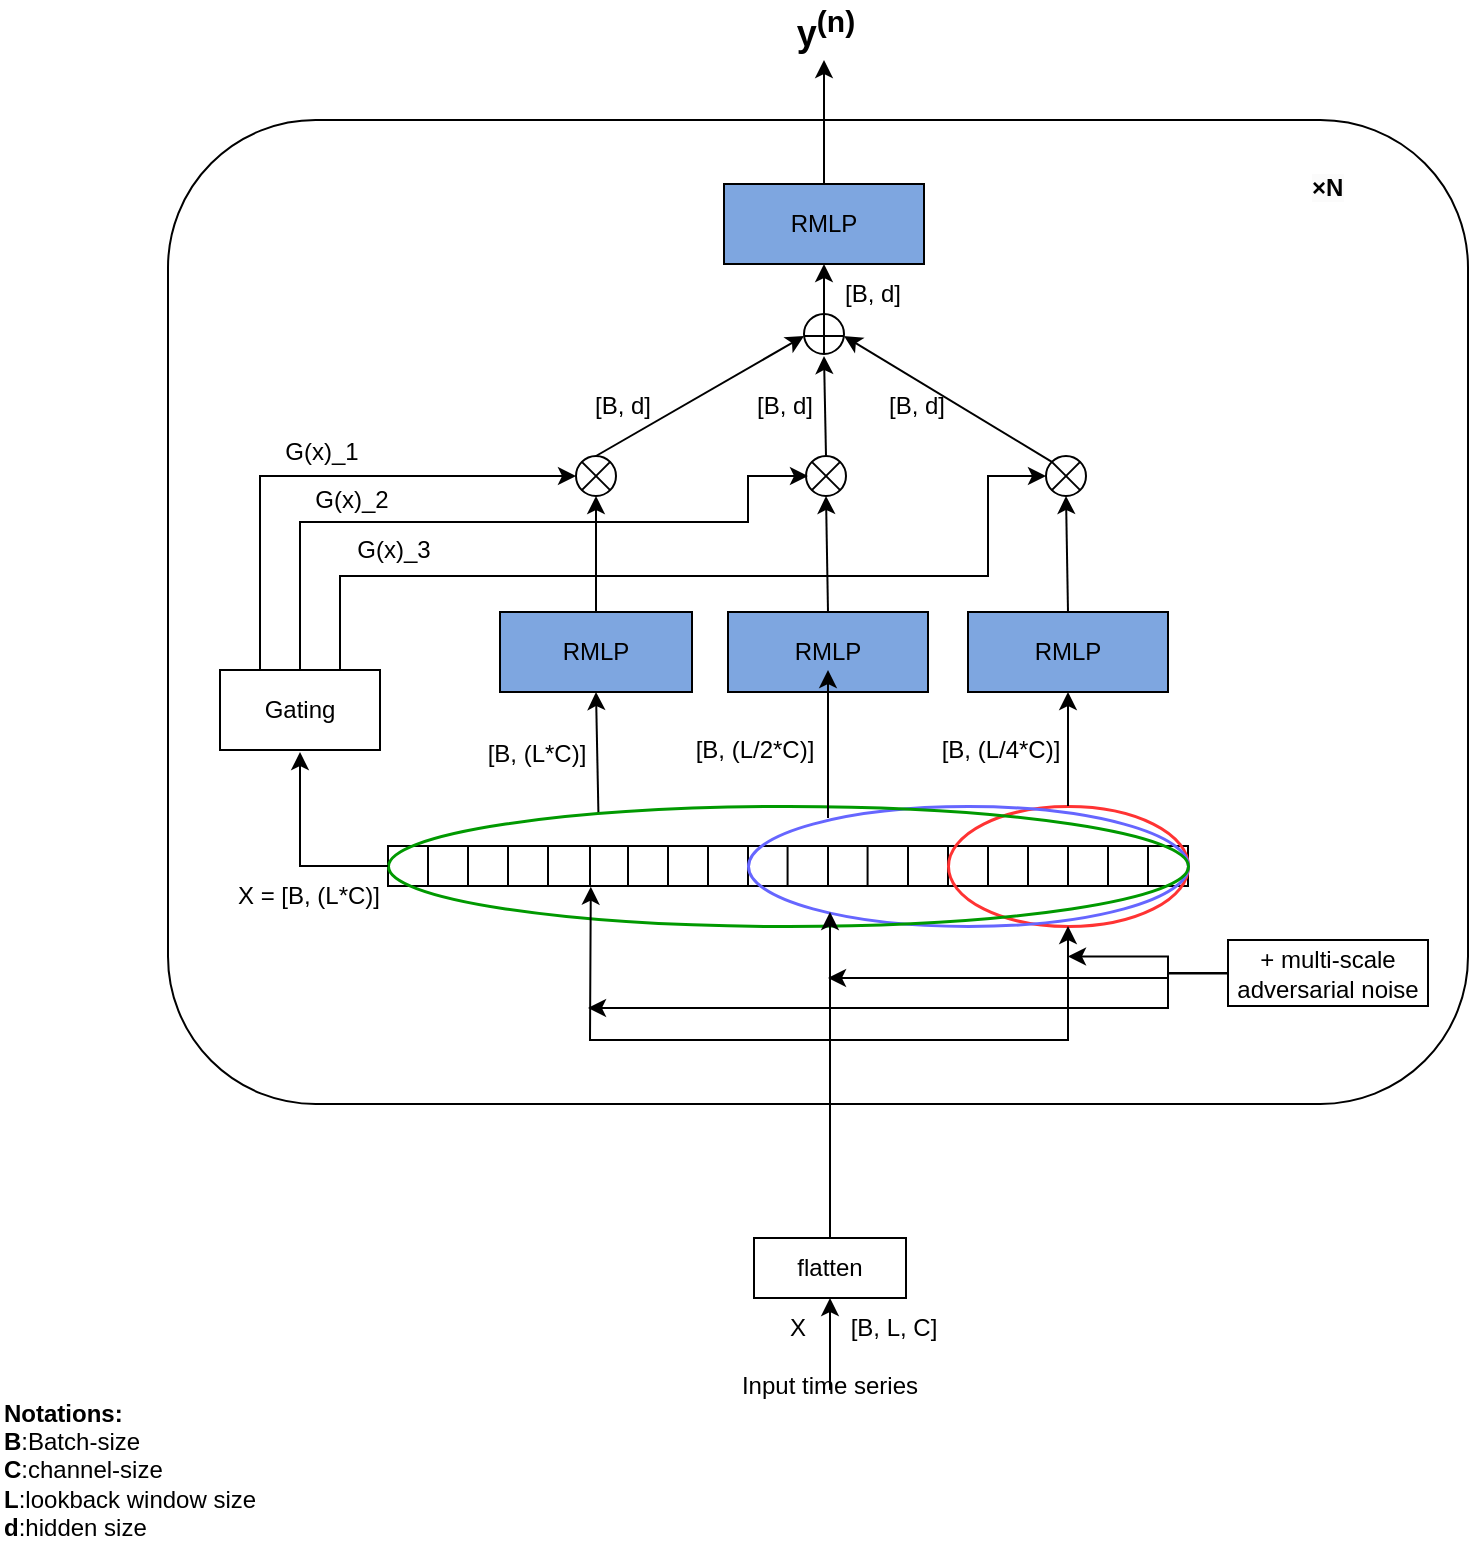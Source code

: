 <mxfile version="22.1.5" type="github">
  <diagram id="mCheTAdoRBEMM2ChDu2A" name="Page-1">
    <mxGraphModel dx="1023" dy="589" grid="1" gridSize="10" guides="1" tooltips="1" connect="1" arrows="1" fold="1" page="1" pageScale="1" pageWidth="827" pageHeight="1169" math="0" shadow="0">
      <root>
        <mxCell id="0" />
        <mxCell id="1" parent="0" />
        <mxCell id="4p1qmTCOK1UH07okr2WW-84" value="" style="rounded=0;whiteSpace=wrap;html=1;" vertex="1" parent="1">
          <mxGeometry x="240" y="443" width="400" height="20" as="geometry" />
        </mxCell>
        <mxCell id="4p1qmTCOK1UH07okr2WW-85" value="" style="endArrow=none;html=1;rounded=0;exitX=0.06;exitY=0.006;exitDx=0;exitDy=0;exitPerimeter=0;entryX=0.06;entryY=1.006;entryDx=0;entryDy=0;entryPerimeter=0;" edge="1" parent="1">
          <mxGeometry width="50" height="50" relative="1" as="geometry">
            <mxPoint x="260.0" y="443.0" as="sourcePoint" />
            <mxPoint x="260.0" y="463.0" as="targetPoint" />
          </mxGeometry>
        </mxCell>
        <mxCell id="4p1qmTCOK1UH07okr2WW-86" value="" style="endArrow=none;html=1;rounded=0;exitX=0.06;exitY=0.006;exitDx=0;exitDy=0;exitPerimeter=0;entryX=0.06;entryY=1.006;entryDx=0;entryDy=0;entryPerimeter=0;" edge="1" parent="1">
          <mxGeometry width="50" height="50" relative="1" as="geometry">
            <mxPoint x="360" y="443" as="sourcePoint" />
            <mxPoint x="360" y="463" as="targetPoint" />
          </mxGeometry>
        </mxCell>
        <mxCell id="4p1qmTCOK1UH07okr2WW-87" value="" style="endArrow=none;html=1;rounded=0;exitX=0.06;exitY=0.006;exitDx=0;exitDy=0;exitPerimeter=0;entryX=0.06;entryY=1.006;entryDx=0;entryDy=0;entryPerimeter=0;" edge="1" parent="1">
          <mxGeometry width="50" height="50" relative="1" as="geometry">
            <mxPoint x="380" y="443" as="sourcePoint" />
            <mxPoint x="380" y="463" as="targetPoint" />
          </mxGeometry>
        </mxCell>
        <mxCell id="4p1qmTCOK1UH07okr2WW-88" value="" style="endArrow=none;html=1;rounded=0;exitX=0.06;exitY=0.006;exitDx=0;exitDy=0;exitPerimeter=0;entryX=0.06;entryY=1.006;entryDx=0;entryDy=0;entryPerimeter=0;" edge="1" parent="1">
          <mxGeometry width="50" height="50" relative="1" as="geometry">
            <mxPoint x="400" y="443" as="sourcePoint" />
            <mxPoint x="400" y="463" as="targetPoint" />
          </mxGeometry>
        </mxCell>
        <mxCell id="4p1qmTCOK1UH07okr2WW-89" value="" style="endArrow=none;html=1;rounded=0;exitX=0.06;exitY=0.006;exitDx=0;exitDy=0;exitPerimeter=0;entryX=0.06;entryY=1.006;entryDx=0;entryDy=0;entryPerimeter=0;" edge="1" parent="1">
          <mxGeometry width="50" height="50" relative="1" as="geometry">
            <mxPoint x="420" y="443" as="sourcePoint" />
            <mxPoint x="420" y="463" as="targetPoint" />
          </mxGeometry>
        </mxCell>
        <mxCell id="4p1qmTCOK1UH07okr2WW-90" value="" style="endArrow=none;html=1;rounded=0;exitX=0.06;exitY=0.006;exitDx=0;exitDy=0;exitPerimeter=0;entryX=0.06;entryY=1.006;entryDx=0;entryDy=0;entryPerimeter=0;" edge="1" parent="1">
          <mxGeometry width="50" height="50" relative="1" as="geometry">
            <mxPoint x="439.79" y="443" as="sourcePoint" />
            <mxPoint x="439.79" y="463" as="targetPoint" />
          </mxGeometry>
        </mxCell>
        <mxCell id="4p1qmTCOK1UH07okr2WW-91" value="" style="endArrow=none;html=1;rounded=0;exitX=0.06;exitY=0.006;exitDx=0;exitDy=0;exitPerimeter=0;entryX=0.06;entryY=1.006;entryDx=0;entryDy=0;entryPerimeter=0;" edge="1" parent="1">
          <mxGeometry width="50" height="50" relative="1" as="geometry">
            <mxPoint x="460" y="443" as="sourcePoint" />
            <mxPoint x="460" y="463" as="targetPoint" />
          </mxGeometry>
        </mxCell>
        <mxCell id="4p1qmTCOK1UH07okr2WW-92" value="" style="endArrow=none;html=1;rounded=0;exitX=0.06;exitY=0.006;exitDx=0;exitDy=0;exitPerimeter=0;entryX=0.06;entryY=1.006;entryDx=0;entryDy=0;entryPerimeter=0;" edge="1" parent="1">
          <mxGeometry width="50" height="50" relative="1" as="geometry">
            <mxPoint x="479.79" y="443" as="sourcePoint" />
            <mxPoint x="479.79" y="463" as="targetPoint" />
          </mxGeometry>
        </mxCell>
        <mxCell id="4p1qmTCOK1UH07okr2WW-93" value="" style="endArrow=none;html=1;rounded=0;exitX=0.06;exitY=0.006;exitDx=0;exitDy=0;exitPerimeter=0;entryX=0.06;entryY=1.006;entryDx=0;entryDy=0;entryPerimeter=0;" edge="1" parent="1">
          <mxGeometry width="50" height="50" relative="1" as="geometry">
            <mxPoint x="500" y="443" as="sourcePoint" />
            <mxPoint x="500" y="463" as="targetPoint" />
          </mxGeometry>
        </mxCell>
        <mxCell id="4p1qmTCOK1UH07okr2WW-94" value="" style="endArrow=none;html=1;rounded=0;exitX=0.06;exitY=0.006;exitDx=0;exitDy=0;exitPerimeter=0;entryX=0.06;entryY=1.006;entryDx=0;entryDy=0;entryPerimeter=0;" edge="1" parent="1">
          <mxGeometry width="50" height="50" relative="1" as="geometry">
            <mxPoint x="520" y="443" as="sourcePoint" />
            <mxPoint x="520" y="463" as="targetPoint" />
          </mxGeometry>
        </mxCell>
        <mxCell id="4p1qmTCOK1UH07okr2WW-95" value="" style="endArrow=none;html=1;rounded=0;exitX=0.06;exitY=0.006;exitDx=0;exitDy=0;exitPerimeter=0;entryX=0.06;entryY=1.006;entryDx=0;entryDy=0;entryPerimeter=0;" edge="1" parent="1">
          <mxGeometry width="50" height="50" relative="1" as="geometry">
            <mxPoint x="560" y="443" as="sourcePoint" />
            <mxPoint x="560" y="463" as="targetPoint" />
          </mxGeometry>
        </mxCell>
        <mxCell id="4p1qmTCOK1UH07okr2WW-96" value="" style="endArrow=none;html=1;rounded=0;exitX=0.06;exitY=0.006;exitDx=0;exitDy=0;exitPerimeter=0;entryX=0.06;entryY=1.006;entryDx=0;entryDy=0;entryPerimeter=0;" edge="1" parent="1">
          <mxGeometry width="50" height="50" relative="1" as="geometry">
            <mxPoint x="540" y="443" as="sourcePoint" />
            <mxPoint x="540" y="463" as="targetPoint" />
          </mxGeometry>
        </mxCell>
        <mxCell id="4p1qmTCOK1UH07okr2WW-97" value="" style="endArrow=none;html=1;rounded=0;exitX=0.06;exitY=0.006;exitDx=0;exitDy=0;exitPerimeter=0;entryX=0.06;entryY=1.006;entryDx=0;entryDy=0;entryPerimeter=0;" edge="1" parent="1">
          <mxGeometry width="50" height="50" relative="1" as="geometry">
            <mxPoint x="580" y="443" as="sourcePoint" />
            <mxPoint x="580" y="463" as="targetPoint" />
          </mxGeometry>
        </mxCell>
        <mxCell id="4p1qmTCOK1UH07okr2WW-98" value="" style="endArrow=none;html=1;rounded=0;exitX=0.06;exitY=0.006;exitDx=0;exitDy=0;exitPerimeter=0;entryX=0.06;entryY=1.006;entryDx=0;entryDy=0;entryPerimeter=0;" edge="1" parent="1">
          <mxGeometry width="50" height="50" relative="1" as="geometry">
            <mxPoint x="600" y="443" as="sourcePoint" />
            <mxPoint x="600" y="463" as="targetPoint" />
          </mxGeometry>
        </mxCell>
        <mxCell id="4p1qmTCOK1UH07okr2WW-99" value="" style="endArrow=none;html=1;rounded=0;exitX=0.06;exitY=0.006;exitDx=0;exitDy=0;exitPerimeter=0;entryX=0.06;entryY=1.006;entryDx=0;entryDy=0;entryPerimeter=0;" edge="1" parent="1">
          <mxGeometry width="50" height="50" relative="1" as="geometry">
            <mxPoint x="620" y="443" as="sourcePoint" />
            <mxPoint x="620" y="463" as="targetPoint" />
          </mxGeometry>
        </mxCell>
        <mxCell id="4p1qmTCOK1UH07okr2WW-100" value="" style="ellipse;whiteSpace=wrap;html=1;fillColor=none;strokeColor=#FF3333;strokeWidth=1.5;" vertex="1" parent="1">
          <mxGeometry x="520" y="423" width="120" height="60" as="geometry" />
        </mxCell>
        <mxCell id="4p1qmTCOK1UH07okr2WW-101" value="" style="ellipse;whiteSpace=wrap;html=1;fillColor=none;strokeColor=#6666FF;strokeWidth=1.5;" vertex="1" parent="1">
          <mxGeometry x="420" y="423" width="220" height="60" as="geometry" />
        </mxCell>
        <mxCell id="4p1qmTCOK1UH07okr2WW-102" value="" style="ellipse;whiteSpace=wrap;html=1;fillColor=none;strokeColor=#009900;strokeWidth=1.5;" vertex="1" parent="1">
          <mxGeometry x="240" y="423" width="400" height="60" as="geometry" />
        </mxCell>
        <mxCell id="4p1qmTCOK1UH07okr2WW-103" value="RMLP" style="rounded=0;whiteSpace=wrap;html=1;fillColor=#7EA6E0;" vertex="1" parent="1">
          <mxGeometry x="296" y="326" width="96" height="40" as="geometry" />
        </mxCell>
        <mxCell id="4p1qmTCOK1UH07okr2WW-104" value="RMLP" style="rounded=0;whiteSpace=wrap;html=1;fillColor=#7EA6E0;" vertex="1" parent="1">
          <mxGeometry x="410" y="326" width="100" height="40" as="geometry" />
        </mxCell>
        <mxCell id="4p1qmTCOK1UH07okr2WW-105" value="RMLP" style="rounded=0;whiteSpace=wrap;html=1;fillColor=#7EA6E0;" vertex="1" parent="1">
          <mxGeometry x="530" y="326" width="100" height="40" as="geometry" />
        </mxCell>
        <mxCell id="4p1qmTCOK1UH07okr2WW-106" value="" style="endArrow=classic;html=1;rounded=0;exitX=0.263;exitY=0.051;exitDx=0;exitDy=0;entryX=0.5;entryY=1;entryDx=0;entryDy=0;exitPerimeter=0;" edge="1" parent="1" source="4p1qmTCOK1UH07okr2WW-102" target="4p1qmTCOK1UH07okr2WW-103">
          <mxGeometry width="50" height="50" relative="1" as="geometry">
            <mxPoint x="390" y="347" as="sourcePoint" />
            <mxPoint x="440" y="297" as="targetPoint" />
          </mxGeometry>
        </mxCell>
        <mxCell id="4p1qmTCOK1UH07okr2WW-107" value="" style="endArrow=classic;html=1;rounded=0;entryX=0.5;entryY=1;entryDx=0;entryDy=0;exitX=0.55;exitY=0.283;exitDx=0;exitDy=0;exitPerimeter=0;" edge="1" parent="1">
          <mxGeometry width="50" height="50" relative="1" as="geometry">
            <mxPoint x="460" y="428.98" as="sourcePoint" />
            <mxPoint x="460" y="355" as="targetPoint" />
          </mxGeometry>
        </mxCell>
        <mxCell id="4p1qmTCOK1UH07okr2WW-108" value="" style="endArrow=classic;html=1;rounded=0;exitX=0.5;exitY=0;exitDx=0;exitDy=0;entryX=0.5;entryY=1;entryDx=0;entryDy=0;" edge="1" parent="1" source="4p1qmTCOK1UH07okr2WW-100" target="4p1qmTCOK1UH07okr2WW-105">
          <mxGeometry width="50" height="50" relative="1" as="geometry">
            <mxPoint x="570" y="331.5" as="sourcePoint" />
            <mxPoint x="574" y="222.5" as="targetPoint" />
          </mxGeometry>
        </mxCell>
        <mxCell id="4p1qmTCOK1UH07okr2WW-109" value="Gating" style="rounded=0;whiteSpace=wrap;html=1;" vertex="1" parent="1">
          <mxGeometry x="156" y="355" width="80" height="40" as="geometry" />
        </mxCell>
        <mxCell id="4p1qmTCOK1UH07okr2WW-110" value="" style="endArrow=classic;html=1;rounded=0;exitX=0;exitY=0.5;exitDx=0;exitDy=0;entryX=0.5;entryY=1;entryDx=0;entryDy=0;" edge="1" parent="1" source="4p1qmTCOK1UH07okr2WW-84">
          <mxGeometry width="50" height="50" relative="1" as="geometry">
            <mxPoint x="340" y="438" as="sourcePoint" />
            <mxPoint x="196" y="396" as="targetPoint" />
            <Array as="points">
              <mxPoint x="196" y="453" />
            </Array>
          </mxGeometry>
        </mxCell>
        <mxCell id="4p1qmTCOK1UH07okr2WW-111" value="" style="ellipse;whiteSpace=wrap;html=1;aspect=fixed;fillColor=none;" vertex="1" parent="1">
          <mxGeometry x="334" y="248" width="20" height="20" as="geometry" />
        </mxCell>
        <mxCell id="4p1qmTCOK1UH07okr2WW-112" value="" style="endArrow=none;html=1;rounded=0;exitX=0;exitY=1;exitDx=0;exitDy=0;entryX=1;entryY=0;entryDx=0;entryDy=0;" edge="1" parent="1" source="4p1qmTCOK1UH07okr2WW-111" target="4p1qmTCOK1UH07okr2WW-111">
          <mxGeometry width="50" height="50" relative="1" as="geometry">
            <mxPoint x="337.653" y="272.877" as="sourcePoint" />
            <mxPoint x="360.35" y="253.12" as="targetPoint" />
          </mxGeometry>
        </mxCell>
        <mxCell id="4p1qmTCOK1UH07okr2WW-113" value="" style="endArrow=none;html=1;rounded=0;exitX=0;exitY=0;exitDx=0;exitDy=0;entryX=1;entryY=1;entryDx=0;entryDy=0;" edge="1" parent="1" source="4p1qmTCOK1UH07okr2WW-111" target="4p1qmTCOK1UH07okr2WW-111">
          <mxGeometry width="50" height="50" relative="1" as="geometry">
            <mxPoint x="348" y="284" as="sourcePoint" />
            <mxPoint x="371" y="264" as="targetPoint" />
          </mxGeometry>
        </mxCell>
        <mxCell id="4p1qmTCOK1UH07okr2WW-114" value="" style="ellipse;whiteSpace=wrap;html=1;aspect=fixed;fillColor=none;" vertex="1" parent="1">
          <mxGeometry x="449" y="248" width="20" height="20" as="geometry" />
        </mxCell>
        <mxCell id="4p1qmTCOK1UH07okr2WW-115" value="" style="endArrow=none;html=1;rounded=0;exitX=0;exitY=1;exitDx=0;exitDy=0;entryX=1;entryY=0;entryDx=0;entryDy=0;" edge="1" parent="1" source="4p1qmTCOK1UH07okr2WW-114" target="4p1qmTCOK1UH07okr2WW-114">
          <mxGeometry width="50" height="50" relative="1" as="geometry">
            <mxPoint x="422.653" y="282.877" as="sourcePoint" />
            <mxPoint x="445.35" y="263.12" as="targetPoint" />
          </mxGeometry>
        </mxCell>
        <mxCell id="4p1qmTCOK1UH07okr2WW-116" value="" style="endArrow=none;html=1;rounded=0;exitX=0;exitY=0;exitDx=0;exitDy=0;entryX=1;entryY=1;entryDx=0;entryDy=0;" edge="1" parent="1" source="4p1qmTCOK1UH07okr2WW-114" target="4p1qmTCOK1UH07okr2WW-114">
          <mxGeometry width="50" height="50" relative="1" as="geometry">
            <mxPoint x="433" y="294" as="sourcePoint" />
            <mxPoint x="456" y="274" as="targetPoint" />
          </mxGeometry>
        </mxCell>
        <mxCell id="4p1qmTCOK1UH07okr2WW-117" value="" style="ellipse;whiteSpace=wrap;html=1;aspect=fixed;fillColor=none;" vertex="1" parent="1">
          <mxGeometry x="569" y="248" width="20" height="20" as="geometry" />
        </mxCell>
        <mxCell id="4p1qmTCOK1UH07okr2WW-118" value="" style="endArrow=none;html=1;rounded=0;exitX=0;exitY=1;exitDx=0;exitDy=0;entryX=1;entryY=0;entryDx=0;entryDy=0;" edge="1" parent="1" source="4p1qmTCOK1UH07okr2WW-117" target="4p1qmTCOK1UH07okr2WW-117">
          <mxGeometry width="50" height="50" relative="1" as="geometry">
            <mxPoint x="572.653" y="272.877" as="sourcePoint" />
            <mxPoint x="595.35" y="253.12" as="targetPoint" />
          </mxGeometry>
        </mxCell>
        <mxCell id="4p1qmTCOK1UH07okr2WW-119" value="" style="endArrow=none;html=1;rounded=0;exitX=0;exitY=0;exitDx=0;exitDy=0;entryX=1;entryY=1;entryDx=0;entryDy=0;" edge="1" parent="1" source="4p1qmTCOK1UH07okr2WW-117" target="4p1qmTCOK1UH07okr2WW-117">
          <mxGeometry width="50" height="50" relative="1" as="geometry">
            <mxPoint x="583" y="284" as="sourcePoint" />
            <mxPoint x="606" y="264" as="targetPoint" />
          </mxGeometry>
        </mxCell>
        <mxCell id="4p1qmTCOK1UH07okr2WW-120" value="" style="endArrow=classic;html=1;rounded=0;entryX=0;entryY=0.5;entryDx=0;entryDy=0;exitX=0.25;exitY=0;exitDx=0;exitDy=0;" edge="1" parent="1" source="4p1qmTCOK1UH07okr2WW-109" target="4p1qmTCOK1UH07okr2WW-111">
          <mxGeometry width="50" height="50" relative="1" as="geometry">
            <mxPoint x="176" y="350" as="sourcePoint" />
            <mxPoint x="270" y="238" as="targetPoint" />
            <Array as="points">
              <mxPoint x="176" y="258" />
            </Array>
          </mxGeometry>
        </mxCell>
        <mxCell id="4p1qmTCOK1UH07okr2WW-121" value="" style="endArrow=classic;html=1;rounded=0;exitX=0.5;exitY=0;exitDx=0;exitDy=0;entryX=0.5;entryY=1;entryDx=0;entryDy=0;" edge="1" parent="1" source="4p1qmTCOK1UH07okr2WW-103" target="4p1qmTCOK1UH07okr2WW-111">
          <mxGeometry width="50" height="50" relative="1" as="geometry">
            <mxPoint x="370" y="306" as="sourcePoint" />
            <mxPoint x="420" y="266" as="targetPoint" />
          </mxGeometry>
        </mxCell>
        <mxCell id="4p1qmTCOK1UH07okr2WW-122" value="" style="endArrow=classic;html=1;rounded=0;exitX=0.5;exitY=0;exitDx=0;exitDy=0;entryX=0.5;entryY=1;entryDx=0;entryDy=0;" edge="1" parent="1" source="4p1qmTCOK1UH07okr2WW-104" target="4p1qmTCOK1UH07okr2WW-114">
          <mxGeometry width="50" height="50" relative="1" as="geometry">
            <mxPoint x="330" y="246" as="sourcePoint" />
            <mxPoint x="380" y="196" as="targetPoint" />
          </mxGeometry>
        </mxCell>
        <mxCell id="4p1qmTCOK1UH07okr2WW-123" value="" style="endArrow=classic;html=1;rounded=0;exitX=0.5;exitY=0;exitDx=0;exitDy=0;entryX=0.5;entryY=1;entryDx=0;entryDy=0;" edge="1" parent="1" source="4p1qmTCOK1UH07okr2WW-105" target="4p1qmTCOK1UH07okr2WW-117">
          <mxGeometry width="50" height="50" relative="1" as="geometry">
            <mxPoint x="480" y="323" as="sourcePoint" />
            <mxPoint x="480" y="266" as="targetPoint" />
          </mxGeometry>
        </mxCell>
        <mxCell id="4p1qmTCOK1UH07okr2WW-124" value="" style="endArrow=classic;html=1;rounded=0;exitX=0.5;exitY=0;exitDx=0;exitDy=0;" edge="1" parent="1" source="4p1qmTCOK1UH07okr2WW-109">
          <mxGeometry width="50" height="50" relative="1" as="geometry">
            <mxPoint x="196" y="368" as="sourcePoint" />
            <mxPoint x="450" y="258" as="targetPoint" />
            <Array as="points">
              <mxPoint x="196" y="281" />
              <mxPoint x="420" y="281" />
              <mxPoint x="420" y="258" />
            </Array>
          </mxGeometry>
        </mxCell>
        <mxCell id="4p1qmTCOK1UH07okr2WW-125" value="" style="endArrow=classic;html=1;rounded=0;entryX=0;entryY=0.5;entryDx=0;entryDy=0;exitX=0.75;exitY=0;exitDx=0;exitDy=0;" edge="1" parent="1" source="4p1qmTCOK1UH07okr2WW-109" target="4p1qmTCOK1UH07okr2WW-117">
          <mxGeometry width="50" height="50" relative="1" as="geometry">
            <mxPoint x="220" y="350" as="sourcePoint" />
            <mxPoint x="470" y="268" as="targetPoint" />
            <Array as="points">
              <mxPoint x="216" y="308" />
              <mxPoint x="540" y="308" />
              <mxPoint x="540" y="258" />
            </Array>
          </mxGeometry>
        </mxCell>
        <mxCell id="4p1qmTCOK1UH07okr2WW-172" style="edgeStyle=orthogonalEdgeStyle;rounded=0;orthogonalLoop=1;jettySize=auto;html=1;entryX=0.5;entryY=1;entryDx=0;entryDy=0;" edge="1" parent="1" source="4p1qmTCOK1UH07okr2WW-126" target="4p1qmTCOK1UH07okr2WW-170">
          <mxGeometry relative="1" as="geometry" />
        </mxCell>
        <mxCell id="4p1qmTCOK1UH07okr2WW-126" value="" style="ellipse;whiteSpace=wrap;html=1;aspect=fixed;fillColor=none;direction=east;flipH=1;flipV=1;" vertex="1" parent="1">
          <mxGeometry x="448" y="177" width="20" height="20" as="geometry" />
        </mxCell>
        <mxCell id="4p1qmTCOK1UH07okr2WW-127" value="" style="endArrow=none;html=1;rounded=0;exitX=0;exitY=0.5;exitDx=0;exitDy=0;entryX=1;entryY=0.5;entryDx=0;entryDy=0;" edge="1" parent="1">
          <mxGeometry width="50" height="50" relative="1" as="geometry">
            <mxPoint x="448" y="188" as="sourcePoint" />
            <mxPoint x="468" y="188" as="targetPoint" />
          </mxGeometry>
        </mxCell>
        <mxCell id="4p1qmTCOK1UH07okr2WW-128" value="" style="endArrow=none;html=1;rounded=0;exitX=0.5;exitY=0;exitDx=0;exitDy=0;entryX=0.5;entryY=1;entryDx=0;entryDy=0;" edge="1" parent="1" source="4p1qmTCOK1UH07okr2WW-126" target="4p1qmTCOK1UH07okr2WW-126">
          <mxGeometry width="50" height="50" relative="1" as="geometry">
            <mxPoint x="454" y="161.0" as="sourcePoint" />
            <mxPoint x="431" y="181.0" as="targetPoint" />
          </mxGeometry>
        </mxCell>
        <mxCell id="4p1qmTCOK1UH07okr2WW-129" value="" style="endArrow=classic;html=1;rounded=0;exitX=0.5;exitY=0;exitDx=0;exitDy=0;entryX=0;entryY=0.5;entryDx=0;entryDy=0;" edge="1" parent="1" source="4p1qmTCOK1UH07okr2WW-111">
          <mxGeometry width="50" height="50" relative="1" as="geometry">
            <mxPoint x="350" y="208" as="sourcePoint" />
            <mxPoint x="448" y="188" as="targetPoint" />
          </mxGeometry>
        </mxCell>
        <mxCell id="4p1qmTCOK1UH07okr2WW-130" value="" style="endArrow=classic;html=1;rounded=0;exitX=0.5;exitY=0;exitDx=0;exitDy=0;entryX=0.5;entryY=1;entryDx=0;entryDy=0;" edge="1" parent="1" source="4p1qmTCOK1UH07okr2WW-114">
          <mxGeometry width="50" height="50" relative="1" as="geometry">
            <mxPoint x="485" y="238" as="sourcePoint" />
            <mxPoint x="458" y="198" as="targetPoint" />
          </mxGeometry>
        </mxCell>
        <mxCell id="4p1qmTCOK1UH07okr2WW-131" style="edgeStyle=orthogonalEdgeStyle;rounded=0;orthogonalLoop=1;jettySize=auto;html=1;entryX=0.5;entryY=1;entryDx=0;entryDy=0;" edge="1" parent="1" target="4p1qmTCOK1UH07okr2WW-138">
          <mxGeometry relative="1" as="geometry">
            <mxPoint x="461" y="715" as="sourcePoint" />
            <mxPoint x="370" y="709" as="targetPoint" />
            <Array as="points">
              <mxPoint x="461" y="705" />
              <mxPoint x="461" y="705" />
            </Array>
          </mxGeometry>
        </mxCell>
        <mxCell id="4p1qmTCOK1UH07okr2WW-133" value="X" style="text;html=1;strokeColor=none;fillColor=none;align=center;verticalAlign=middle;whiteSpace=wrap;rounded=0;" vertex="1" parent="1">
          <mxGeometry x="435" y="669" width="20" height="30" as="geometry" />
        </mxCell>
        <mxCell id="4p1qmTCOK1UH07okr2WW-134" value="[B, L, C]" style="text;html=1;strokeColor=none;fillColor=none;align=center;verticalAlign=middle;whiteSpace=wrap;rounded=0;" vertex="1" parent="1">
          <mxGeometry x="468" y="669" width="50" height="30" as="geometry" />
        </mxCell>
        <mxCell id="4p1qmTCOK1UH07okr2WW-138" value="flatten" style="rounded=0;whiteSpace=wrap;html=1;" vertex="1" parent="1">
          <mxGeometry x="423" y="639" width="76" height="30" as="geometry" />
        </mxCell>
        <mxCell id="4p1qmTCOK1UH07okr2WW-141" value="" style="endArrow=classic;html=1;rounded=0;entryX=0.266;entryY=0.922;entryDx=0;entryDy=0;entryPerimeter=0;exitX=0.5;exitY=0;exitDx=0;exitDy=0;" edge="1" parent="1" source="4p1qmTCOK1UH07okr2WW-138">
          <mxGeometry width="50" height="50" relative="1" as="geometry">
            <mxPoint x="490" y="590" as="sourcePoint" />
            <mxPoint x="341.4" y="463.32" as="targetPoint" />
            <Array as="points">
              <mxPoint x="461" y="540" />
              <mxPoint x="341" y="540" />
            </Array>
          </mxGeometry>
        </mxCell>
        <mxCell id="4p1qmTCOK1UH07okr2WW-142" value="" style="endArrow=classic;html=1;rounded=0;exitX=0.5;exitY=0;exitDx=0;exitDy=0;" edge="1" parent="1" source="4p1qmTCOK1UH07okr2WW-138">
          <mxGeometry width="50" height="50" relative="1" as="geometry">
            <mxPoint x="480" y="570" as="sourcePoint" />
            <mxPoint x="461" y="476" as="targetPoint" />
          </mxGeometry>
        </mxCell>
        <mxCell id="4p1qmTCOK1UH07okr2WW-143" value="" style="endArrow=classic;html=1;rounded=0;entryX=0.5;entryY=1;entryDx=0;entryDy=0;exitX=0.5;exitY=0;exitDx=0;exitDy=0;" edge="1" parent="1" source="4p1qmTCOK1UH07okr2WW-138" target="4p1qmTCOK1UH07okr2WW-100">
          <mxGeometry width="50" height="50" relative="1" as="geometry">
            <mxPoint x="470" y="570" as="sourcePoint" />
            <mxPoint x="570" y="467" as="targetPoint" />
            <Array as="points">
              <mxPoint x="461" y="540" />
              <mxPoint x="580" y="540" />
            </Array>
          </mxGeometry>
        </mxCell>
        <mxCell id="4p1qmTCOK1UH07okr2WW-144" value="" style="endArrow=none;html=1;rounded=0;exitX=0.06;exitY=0.006;exitDx=0;exitDy=0;exitPerimeter=0;entryX=0.06;entryY=1.006;entryDx=0;entryDy=0;entryPerimeter=0;" edge="1" parent="1">
          <mxGeometry width="50" height="50" relative="1" as="geometry">
            <mxPoint x="341" y="443" as="sourcePoint" />
            <mxPoint x="341" y="463" as="targetPoint" />
          </mxGeometry>
        </mxCell>
        <mxCell id="4p1qmTCOK1UH07okr2WW-145" value="" style="endArrow=none;html=1;rounded=0;exitX=0.06;exitY=0.006;exitDx=0;exitDy=0;exitPerimeter=0;entryX=0.06;entryY=1.006;entryDx=0;entryDy=0;entryPerimeter=0;" edge="1" parent="1">
          <mxGeometry width="50" height="50" relative="1" as="geometry">
            <mxPoint x="320" y="443" as="sourcePoint" />
            <mxPoint x="320" y="463" as="targetPoint" />
          </mxGeometry>
        </mxCell>
        <mxCell id="4p1qmTCOK1UH07okr2WW-146" value="" style="endArrow=none;html=1;rounded=0;exitX=0.06;exitY=0.006;exitDx=0;exitDy=0;exitPerimeter=0;entryX=0.06;entryY=1.006;entryDx=0;entryDy=0;entryPerimeter=0;" edge="1" parent="1">
          <mxGeometry width="50" height="50" relative="1" as="geometry">
            <mxPoint x="300" y="443" as="sourcePoint" />
            <mxPoint x="300" y="463" as="targetPoint" />
          </mxGeometry>
        </mxCell>
        <mxCell id="4p1qmTCOK1UH07okr2WW-147" value="" style="endArrow=none;html=1;rounded=0;exitX=0.06;exitY=0.006;exitDx=0;exitDy=0;exitPerimeter=0;entryX=0.06;entryY=1.006;entryDx=0;entryDy=0;entryPerimeter=0;" edge="1" parent="1">
          <mxGeometry width="50" height="50" relative="1" as="geometry">
            <mxPoint x="280" y="443" as="sourcePoint" />
            <mxPoint x="280" y="463" as="targetPoint" />
          </mxGeometry>
        </mxCell>
        <mxCell id="4p1qmTCOK1UH07okr2WW-148" value="[B, (L*C)]" style="text;html=1;strokeColor=none;fillColor=none;align=center;verticalAlign=middle;whiteSpace=wrap;rounded=0;" vertex="1" parent="1">
          <mxGeometry x="275" y="382" width="79" height="30" as="geometry" />
        </mxCell>
        <mxCell id="4p1qmTCOK1UH07okr2WW-149" value="[B, (L/2*C)]" style="text;html=1;strokeColor=none;fillColor=none;align=center;verticalAlign=middle;whiteSpace=wrap;rounded=0;" vertex="1" parent="1">
          <mxGeometry x="376" y="380" width="95" height="30" as="geometry" />
        </mxCell>
        <mxCell id="4p1qmTCOK1UH07okr2WW-150" style="edgeStyle=orthogonalEdgeStyle;rounded=0;orthogonalLoop=1;jettySize=auto;html=1;exitX=0.5;exitY=1;exitDx=0;exitDy=0;" edge="1" parent="1" source="4p1qmTCOK1UH07okr2WW-103" target="4p1qmTCOK1UH07okr2WW-103">
          <mxGeometry relative="1" as="geometry" />
        </mxCell>
        <mxCell id="4p1qmTCOK1UH07okr2WW-151" value="&lt;b&gt;Notations:&lt;/b&gt;&lt;br&gt;&lt;b&gt;B&lt;/b&gt;:Batch-size&lt;br&gt;&lt;b&gt;C&lt;/b&gt;:channel-size&lt;br&gt;&lt;b&gt;L&lt;/b&gt;:lookback window size&lt;br&gt;&lt;b&gt;d&lt;/b&gt;:hidden size" style="text;html=1;strokeColor=none;fillColor=none;align=left;verticalAlign=middle;whiteSpace=wrap;rounded=0;" vertex="1" parent="1">
          <mxGeometry x="46" y="740" width="134" height="30" as="geometry" />
        </mxCell>
        <mxCell id="4p1qmTCOK1UH07okr2WW-153" value="Input time series" style="text;html=1;strokeColor=none;fillColor=none;align=center;verticalAlign=middle;whiteSpace=wrap;rounded=0;" vertex="1" parent="1">
          <mxGeometry x="376" y="698" width="170" height="30" as="geometry" />
        </mxCell>
        <mxCell id="4p1qmTCOK1UH07okr2WW-154" value="[B, d]" style="text;html=1;strokeColor=none;fillColor=none;align=center;verticalAlign=middle;whiteSpace=wrap;rounded=0;" vertex="1" parent="1">
          <mxGeometry x="341" y="208" width="33" height="30" as="geometry" />
        </mxCell>
        <mxCell id="4p1qmTCOK1UH07okr2WW-155" value="[B, d]" style="text;html=1;strokeColor=none;fillColor=none;align=center;verticalAlign=middle;whiteSpace=wrap;rounded=0;" vertex="1" parent="1">
          <mxGeometry x="422" y="208" width="33" height="30" as="geometry" />
        </mxCell>
        <mxCell id="4p1qmTCOK1UH07okr2WW-156" value="[B, d]" style="text;html=1;strokeColor=none;fillColor=none;align=center;verticalAlign=middle;whiteSpace=wrap;rounded=0;" vertex="1" parent="1">
          <mxGeometry x="488" y="208" width="33" height="30" as="geometry" />
        </mxCell>
        <mxCell id="4p1qmTCOK1UH07okr2WW-157" value="" style="endArrow=classic;html=1;rounded=0;exitX=0;exitY=0;exitDx=0;exitDy=0;entryX=1;entryY=0.5;entryDx=0;entryDy=0;" edge="1" parent="1" source="4p1qmTCOK1UH07okr2WW-117">
          <mxGeometry width="50" height="50" relative="1" as="geometry">
            <mxPoint x="410" y="198" as="sourcePoint" />
            <mxPoint x="468" y="188" as="targetPoint" />
          </mxGeometry>
        </mxCell>
        <mxCell id="4p1qmTCOK1UH07okr2WW-158" value="X = [B, (L*C)]" style="text;html=1;strokeColor=none;fillColor=none;align=center;verticalAlign=middle;whiteSpace=wrap;rounded=0;" vertex="1" parent="1">
          <mxGeometry x="161" y="453" width="79" height="30" as="geometry" />
        </mxCell>
        <mxCell id="4p1qmTCOK1UH07okr2WW-159" value="G(x)_1" style="text;html=1;strokeColor=none;fillColor=none;align=center;verticalAlign=middle;whiteSpace=wrap;rounded=0;" vertex="1" parent="1">
          <mxGeometry x="185" y="238" width="44" height="16" as="geometry" />
        </mxCell>
        <mxCell id="4p1qmTCOK1UH07okr2WW-160" value="G(x)_2" style="text;html=1;strokeColor=none;fillColor=none;align=center;verticalAlign=middle;whiteSpace=wrap;rounded=0;" vertex="1" parent="1">
          <mxGeometry x="200" y="262" width="44" height="16" as="geometry" />
        </mxCell>
        <mxCell id="4p1qmTCOK1UH07okr2WW-161" value="G(x)_3" style="text;html=1;strokeColor=none;fillColor=none;align=center;verticalAlign=middle;whiteSpace=wrap;rounded=0;" vertex="1" parent="1">
          <mxGeometry x="221" y="287" width="44" height="16" as="geometry" />
        </mxCell>
        <mxCell id="4p1qmTCOK1UH07okr2WW-162" style="edgeStyle=orthogonalEdgeStyle;rounded=0;orthogonalLoop=1;jettySize=auto;html=1;exitX=0;exitY=0.5;exitDx=0;exitDy=0;" edge="1" parent="1" source="4p1qmTCOK1UH07okr2WW-165">
          <mxGeometry relative="1" as="geometry">
            <Array as="points">
              <mxPoint x="630" y="506" />
              <mxPoint x="630" y="524" />
            </Array>
            <mxPoint x="178" y="472.488" as="sourcePoint" />
            <mxPoint x="340" y="524" as="targetPoint" />
          </mxGeometry>
        </mxCell>
        <mxCell id="4p1qmTCOK1UH07okr2WW-163" style="edgeStyle=orthogonalEdgeStyle;rounded=0;orthogonalLoop=1;jettySize=auto;html=1;exitX=0;exitY=0.5;exitDx=0;exitDy=0;" edge="1" parent="1" source="4p1qmTCOK1UH07okr2WW-165">
          <mxGeometry relative="1" as="geometry">
            <Array as="points">
              <mxPoint x="630" y="506" />
              <mxPoint x="630" y="509" />
            </Array>
            <mxPoint x="181" y="473" as="sourcePoint" />
            <mxPoint x="460" y="509" as="targetPoint" />
          </mxGeometry>
        </mxCell>
        <mxCell id="4p1qmTCOK1UH07okr2WW-164" style="edgeStyle=orthogonalEdgeStyle;rounded=0;orthogonalLoop=1;jettySize=auto;html=1;exitX=0;exitY=0.5;exitDx=0;exitDy=0;" edge="1" parent="1">
          <mxGeometry relative="1" as="geometry">
            <mxPoint x="579.99" y="498.25" as="targetPoint" />
            <Array as="points">
              <mxPoint x="630" y="507" />
              <mxPoint x="630" y="498" />
            </Array>
            <mxPoint x="659.99" y="506.75" as="sourcePoint" />
          </mxGeometry>
        </mxCell>
        <mxCell id="4p1qmTCOK1UH07okr2WW-165" value="+ multi-scale&lt;br&gt;adversarial noise" style="rounded=0;whiteSpace=wrap;html=1;" vertex="1" parent="1">
          <mxGeometry x="660" y="490" width="100" height="33" as="geometry" />
        </mxCell>
        <mxCell id="4p1qmTCOK1UH07okr2WW-167" value="[B, (L/4*C)]" style="text;html=1;strokeColor=none;fillColor=none;align=center;verticalAlign=middle;whiteSpace=wrap;rounded=0;" vertex="1" parent="1">
          <mxGeometry x="499" y="380" width="95" height="30" as="geometry" />
        </mxCell>
        <mxCell id="4p1qmTCOK1UH07okr2WW-175" style="edgeStyle=orthogonalEdgeStyle;rounded=0;orthogonalLoop=1;jettySize=auto;html=1;" edge="1" parent="1" source="4p1qmTCOK1UH07okr2WW-170">
          <mxGeometry relative="1" as="geometry">
            <mxPoint x="458" y="50" as="targetPoint" />
          </mxGeometry>
        </mxCell>
        <mxCell id="4p1qmTCOK1UH07okr2WW-170" value="RMLP" style="rounded=0;whiteSpace=wrap;html=1;fillColor=#7EA6E0;" vertex="1" parent="1">
          <mxGeometry x="408" y="112" width="100" height="40" as="geometry" />
        </mxCell>
        <mxCell id="4p1qmTCOK1UH07okr2WW-173" value="[B, d]" style="text;html=1;strokeColor=none;fillColor=none;align=center;verticalAlign=middle;whiteSpace=wrap;rounded=0;" vertex="1" parent="1">
          <mxGeometry x="466" y="152" width="33" height="30" as="geometry" />
        </mxCell>
        <mxCell id="4p1qmTCOK1UH07okr2WW-178" value="" style="rounded=1;whiteSpace=wrap;html=1;fillColor=none;" vertex="1" parent="1">
          <mxGeometry x="130" y="80" width="650" height="492" as="geometry" />
        </mxCell>
        <mxCell id="4p1qmTCOK1UH07okr2WW-180" value="&lt;span style=&quot;font-size: 18px;&quot;&gt;&lt;b&gt;y&lt;sup&gt;(n)&lt;/sup&gt;&lt;/b&gt;&lt;/span&gt;" style="text;html=1;strokeColor=none;fillColor=none;align=center;verticalAlign=middle;whiteSpace=wrap;rounded=0;" vertex="1" parent="1">
          <mxGeometry x="429" y="20" width="60" height="30" as="geometry" />
        </mxCell>
        <mxCell id="4p1qmTCOK1UH07okr2WW-183" value="&lt;b style=&quot;border-color: var(--border-color); color: rgb(0, 0, 0); font-family: Helvetica; font-size: 12px; font-style: normal; font-variant-ligatures: normal; font-variant-caps: normal; letter-spacing: normal; orphans: 2; text-align: center; text-indent: 0px; text-transform: none; widows: 2; word-spacing: 0px; -webkit-text-stroke-width: 0px; background-color: rgb(251, 251, 251); text-decoration-thickness: initial; text-decoration-style: initial; text-decoration-color: initial;&quot;&gt;×N&lt;/b&gt;" style="text;whiteSpace=wrap;html=1;" vertex="1" parent="1">
          <mxGeometry x="700" y="100" width="20" height="30" as="geometry" />
        </mxCell>
      </root>
    </mxGraphModel>
  </diagram>
</mxfile>
